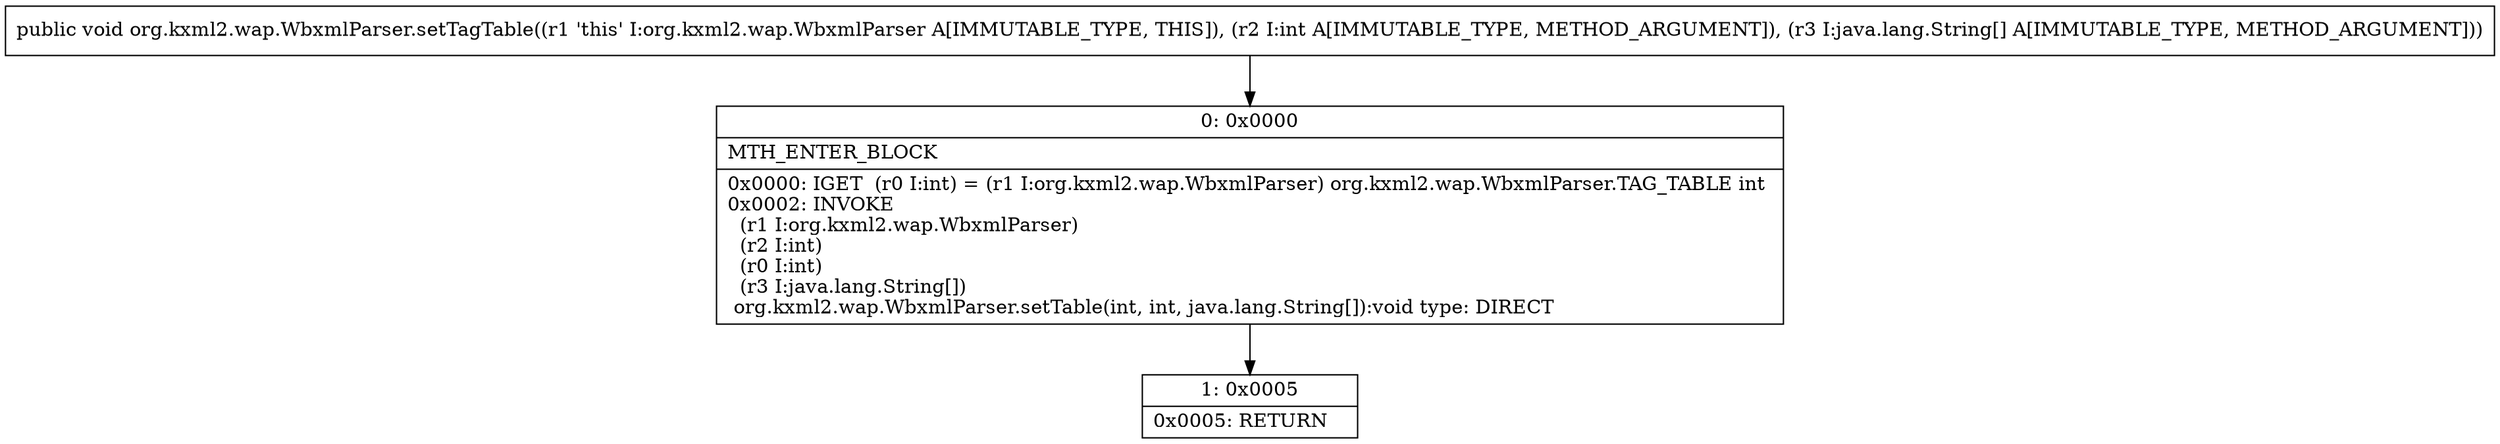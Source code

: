 digraph "CFG fororg.kxml2.wap.WbxmlParser.setTagTable(I[Ljava\/lang\/String;)V" {
Node_0 [shape=record,label="{0\:\ 0x0000|MTH_ENTER_BLOCK\l|0x0000: IGET  (r0 I:int) = (r1 I:org.kxml2.wap.WbxmlParser) org.kxml2.wap.WbxmlParser.TAG_TABLE int \l0x0002: INVOKE  \l  (r1 I:org.kxml2.wap.WbxmlParser)\l  (r2 I:int)\l  (r0 I:int)\l  (r3 I:java.lang.String[])\l org.kxml2.wap.WbxmlParser.setTable(int, int, java.lang.String[]):void type: DIRECT \l}"];
Node_1 [shape=record,label="{1\:\ 0x0005|0x0005: RETURN   \l}"];
MethodNode[shape=record,label="{public void org.kxml2.wap.WbxmlParser.setTagTable((r1 'this' I:org.kxml2.wap.WbxmlParser A[IMMUTABLE_TYPE, THIS]), (r2 I:int A[IMMUTABLE_TYPE, METHOD_ARGUMENT]), (r3 I:java.lang.String[] A[IMMUTABLE_TYPE, METHOD_ARGUMENT])) }"];
MethodNode -> Node_0;
Node_0 -> Node_1;
}

